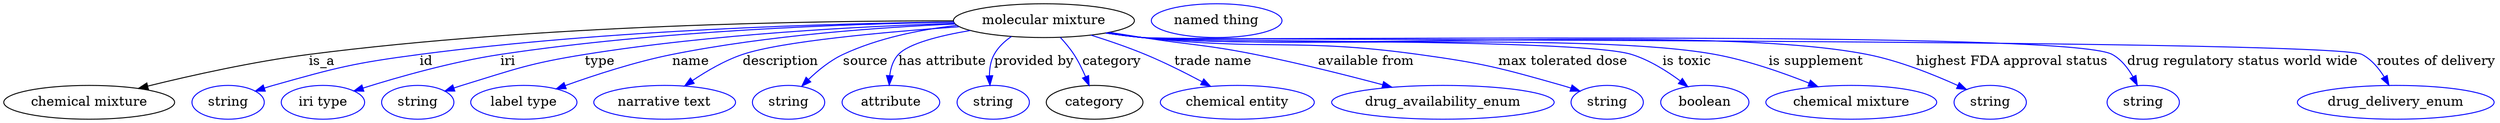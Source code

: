digraph {
	graph [bb="0,0,2649,123"];
	node [label="\N"];
	"molecular mixture"	[height=0.5,
		label="molecular mixture",
		pos="1105,105",
		width=2.672];
	"chemical mixture"	[height=0.5,
		pos="90.992,18",
		width=2.5276];
	"molecular mixture" -> "chemical mixture"	[label=is_a,
		lp="337.99,61.5",
		pos="e,143.31,32.842 1008.7,104.83 860.77,104.94 569.16,100.58 323.99,69 265.5,61.467 199.91,46.822 153.26,35.319"];
	id	[color=blue,
		height=0.5,
		label=string,
		pos="237.99,18",
		width=1.0652];
	"molecular mixture" -> id	[color=blue,
		label=id,
		lp="448.99,61.5",
		pos="e,266.99,29.96 1009,103.61 879.72,102.02 642.56,95.345 441.99,69 371.73,59.771 354.21,55.205 285.99,36 282.89,35.126 279.69,34.155 \
276.49,33.133",
		style=solid];
	iri	[color=blue,
		height=0.5,
		label="iri type",
		pos="338.99,18",
		width=1.2277];
	"molecular mixture" -> iri	[color=blue,
		label=iri,
		lp="535.99,61.5",
		pos="e,371.99,30.069 1009,103.42 894.02,101.52 695.94,94.41 527.99,69 476.85,61.263 419.63,45.021 381.68,33.14",
		style=solid];
	type	[color=blue,
		height=0.5,
		label=string,
		pos="439.99,18",
		width=1.0652];
	"molecular mixture" -> type	[color=blue,
		label=type,
		lp="633.99,61.5",
		pos="e,468.92,29.979 1009.7,102.07 911.11,98.932 752.95,90.677 617.99,69 558.71,59.478 544.41,53.566 486.99,36 484.23,35.155 481.39,34.243 \
478.54,33.294",
		style=solid];
	name	[color=blue,
		height=0.5,
		label="label type",
		pos="552.99,18",
		width=1.5707];
	"molecular mixture" -> name	[color=blue,
		label=name,
		lp="729.99,61.5",
		pos="e,587.33,32.353 1010.4,101.45 929.84,97.896 811.4,89.383 709.99,69 671.02,61.167 628.1,47.105 597,35.885",
		style=solid];
	description	[color=blue,
		height=0.5,
		label="narrative text",
		pos="702.99,18",
		width=2.0943];
	"molecular mixture" -> description	[color=blue,
		label=description,
		lp="824.49,61.5",
		pos="e,723.67,35.38 1014.9,98.625 935.15,93.061 825.28,83.18 783.99,69 765.44,62.628 746.68,51.415 731.89,41.221",
		style=solid];
	source	[color=blue,
		height=0.5,
		label=string,
		pos="834.99,18",
		width=1.0652];
	"molecular mixture" -> source	[color=blue,
		label=source,
		lp="914.99,61.5",
		pos="e,848.48,35.17 1012,100.24 973.13,95.815 928.36,86.844 890.99,69 877.68,62.645 865.2,52.139 855.41,42.393",
		style=solid];
	"has attribute"	[color=blue,
		height=0.5,
		label=attribute,
		pos="942.99,18",
		width=1.4443];
	"molecular mixture" -> "has attribute"	[color=blue,
		label="has attribute",
		lp="996.99,61.5",
		pos="e,940.83,36.355 1026.3,94.61 993.67,89.064 960.83,80.774 949.99,69 944.4,62.923 941.98,54.547 941.15,46.386",
		style=solid];
	"provided by"	[color=blue,
		height=0.5,
		label=string,
		pos="1051,18",
		width=1.0652];
	"molecular mixture" -> "provided by"	[color=blue,
		label="provided by",
		lp="1094.5,61.5",
		pos="e,1047.5,36.23 1070.3,88.073 1063,83.042 1056.2,76.726 1052,69 1048.2,62.203 1047,54.058 1047,46.335",
		style=solid];
	category	[height=0.5,
		pos="1159,18",
		width=1.4263];
	"molecular mixture" -> category	[color=blue,
		label=category,
		lp="1177.5,61.5",
		pos="e,1153.1,35.908 1122.5,87.125 1127.6,81.651 1132.9,75.346 1137,69 1141.7,61.737 1145.9,53.287 1149.3,45.422",
		style=solid];
	"trade name"	[color=blue,
		height=0.5,
		label="chemical entity",
		pos="1310,18",
		width=2.2748];
	"molecular mixture" -> "trade name"	[color=blue,
		label="trade name",
		lp="1284,61.5",
		pos="e,1281.7,35.129 1155.3,89.548 1173.7,83.787 1194.5,76.692 1213,69 1233.2,60.563 1255,49.527 1272.8,39.97",
		style=solid];
	"available from"	[color=blue,
		height=0.5,
		label=drug_availability_enum,
		pos="1528,18",
		width=3.2858];
	"molecular mixture" -> "available from"	[color=blue,
		label="available from",
		lp="1447.5,61.5",
		pos="e,1473.8,34.105 1175,92.56 1186.7,90.681 1198.7,88.771 1210,87 1262.8,78.725 1276.5,79.529 1329,69 1374.4,59.892 1424.9,47.154 1463.7,\
36.815",
		style=solid];
	"max tolerated dose"	[color=blue,
		height=0.5,
		label=string,
		pos="1703,18",
		width=1.0652];
	"molecular mixture" -> "max tolerated dose"	[color=blue,
		label="max tolerated dose",
		lp="1657,61.5",
		pos="e,1674,29.935 1172.4,92.08 1184.8,90.16 1197.8,88.36 1210,87 1339.7,72.556 1373.8,86.892 1503,69 1571.5,59.52 1588.5,54.911 1655,\
36 1658.1,35.117 1661.3,34.141 1664.5,33.115",
		style=solid];
	"is toxic"	[color=blue,
		height=0.5,
		label=boolean,
		pos="1806,18",
		width=1.2999];
	"molecular mixture" -> "is toxic"	[color=blue,
		label="is toxic",
		lp="1788,61.5",
		pos="e,1788.1,34.886 1171.5,91.94 1184.2,89.996 1197.5,88.223 1210,87 1267.5,81.369 1674.9,86.54 1730,69 1748.2,63.206 1766.1,51.732 \
1780,41.236",
		style=solid];
	"is supplement"	[color=blue,
		height=0.5,
		label="chemical mixture",
		pos="1962,18",
		width=2.5276];
	"molecular mixture" -> "is supplement"	[color=blue,
		label="is supplement",
		lp="1925.5,61.5",
		pos="e,1926.7,34.647 1171.2,91.932 1184,89.976 1197.4,88.201 1210,87 1344.6,74.171 1685.1,93.452 1818,69 1852.2,62.705 1889.3,49.685 \
1917.2,38.509",
		style=solid];
	"highest FDA approval status"	[color=blue,
		height=0.5,
		label=string,
		pos="2109,18",
		width=1.0652];
	"molecular mixture" -> "highest FDA approval status"	[color=blue,
		label="highest FDA approval status",
		lp="2133.5,61.5",
		pos="e,2083.6,31.883 1171.2,91.869 1184,89.918 1197.4,88.161 1210,87 1380.4,71.286 1812.1,102.43 1980,69 2013.2,62.386 2049,47.892 2074.4,\
36.203",
		style=solid];
	"drug regulatory status world wide"	[color=blue,
		height=0.5,
		label=string,
		pos="2273,18",
		width=1.0652];
	"molecular mixture" -> "drug regulatory status world wide"	[color=blue,
		label="drug regulatory status world wide",
		lp="2379,61.5",
		pos="e,2266.7,36.175 1170.9,91.852 1183.8,89.889 1197.3,88.132 1210,87 1267,81.914 2189.8,96.561 2240,69 2249.6,63.741 2256.8,54.384 \
2262.1,45.177",
		style=solid];
	"routes of delivery"	[color=blue,
		height=0.5,
		label=drug_delivery_enum,
		pos="2542,18",
		width=2.9067];
	"molecular mixture" -> "routes of delivery"	[color=blue,
		label="routes of delivery",
		lp="2585.5,61.5",
		pos="e,2534.7,36.232 1170.9,91.816 1183.8,89.856 1197.3,88.11 1210,87 1245.9,83.864 2474.1,85.636 2506,69 2516.1,63.756 2524,54.271 2529.8,\
44.961",
		style=solid];
	"named thing_category"	[color=blue,
		height=0.5,
		label="named thing",
		pos="1289,105",
		width=1.9318];
}
